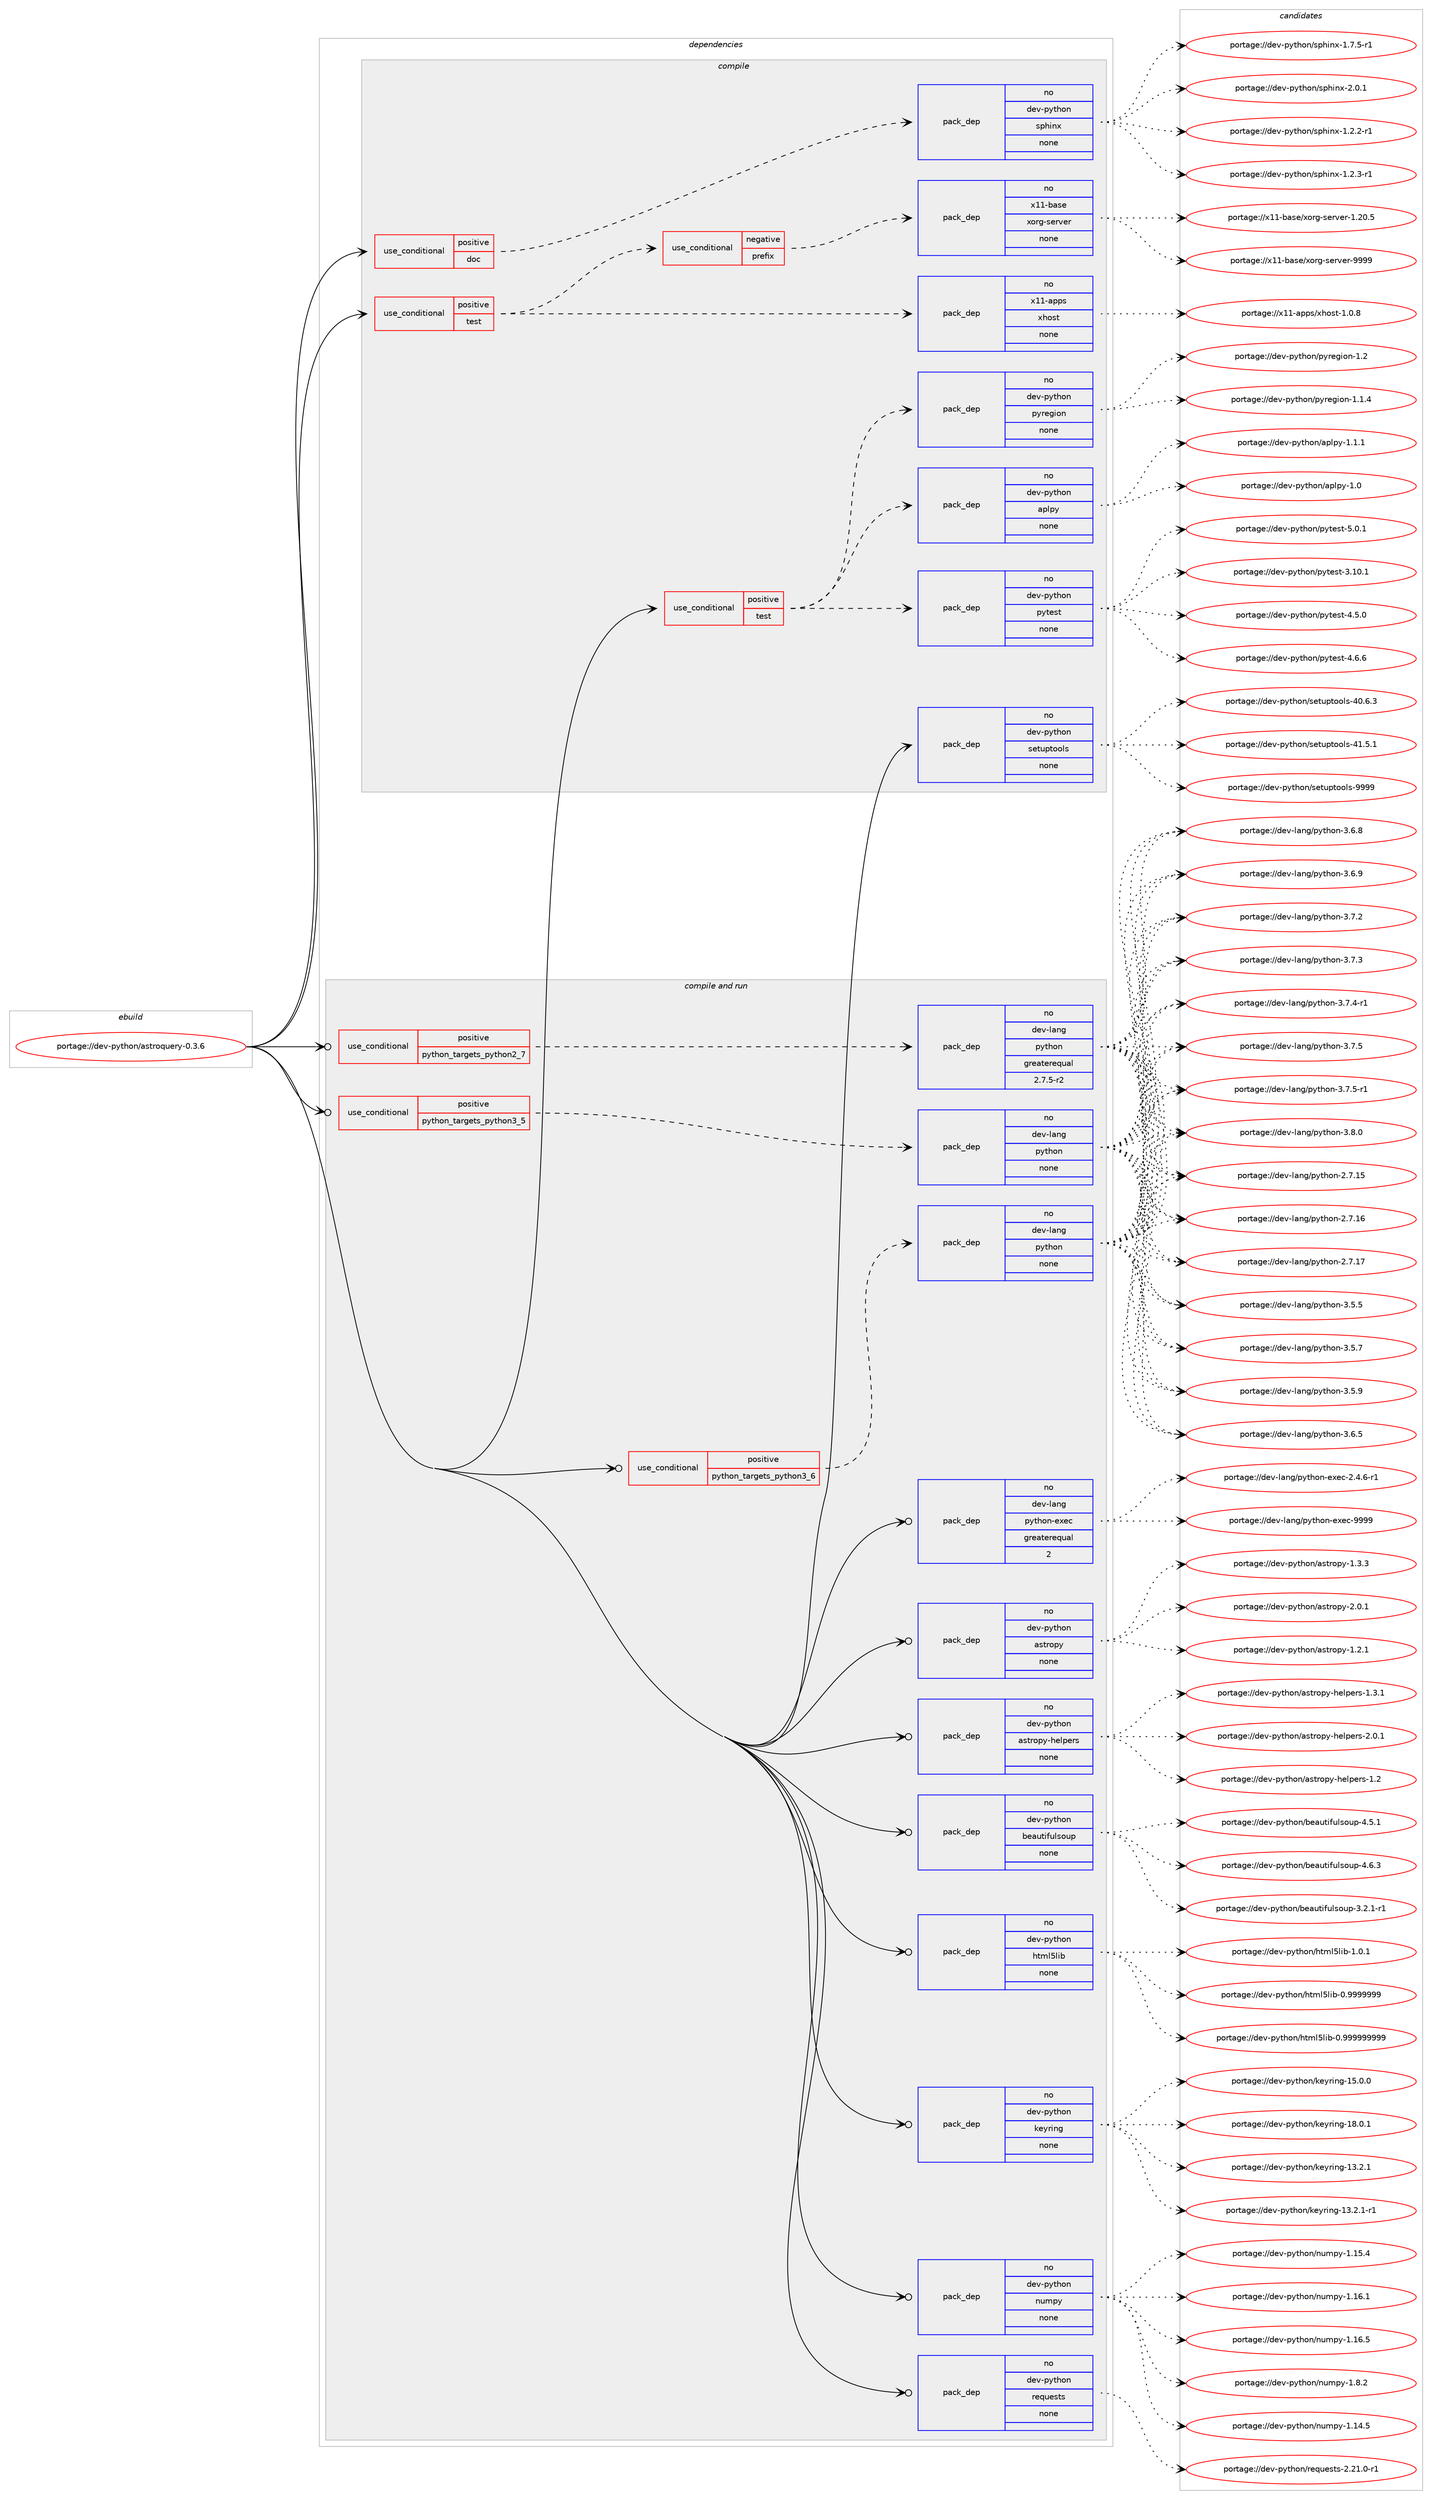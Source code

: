 digraph prolog {

# *************
# Graph options
# *************

newrank=true;
concentrate=true;
compound=true;
graph [rankdir=LR,fontname=Helvetica,fontsize=10,ranksep=1.5];#, ranksep=2.5, nodesep=0.2];
edge  [arrowhead=vee];
node  [fontname=Helvetica,fontsize=10];

# **********
# The ebuild
# **********

subgraph cluster_leftcol {
color=gray;
rank=same;
label=<<i>ebuild</i>>;
id [label="portage://dev-python/astroquery-0.3.6", color=red, width=4, href="../dev-python/astroquery-0.3.6.svg"];
}

# ****************
# The dependencies
# ****************

subgraph cluster_midcol {
color=gray;
label=<<i>dependencies</i>>;
subgraph cluster_compile {
fillcolor="#eeeeee";
style=filled;
label=<<i>compile</i>>;
subgraph cond25705 {
dependency130124 [label=<<TABLE BORDER="0" CELLBORDER="1" CELLSPACING="0" CELLPADDING="4"><TR><TD ROWSPAN="3" CELLPADDING="10">use_conditional</TD></TR><TR><TD>positive</TD></TR><TR><TD>doc</TD></TR></TABLE>>, shape=none, color=red];
subgraph pack101116 {
dependency130125 [label=<<TABLE BORDER="0" CELLBORDER="1" CELLSPACING="0" CELLPADDING="4" WIDTH="220"><TR><TD ROWSPAN="6" CELLPADDING="30">pack_dep</TD></TR><TR><TD WIDTH="110">no</TD></TR><TR><TD>dev-python</TD></TR><TR><TD>sphinx</TD></TR><TR><TD>none</TD></TR><TR><TD></TD></TR></TABLE>>, shape=none, color=blue];
}
dependency130124:e -> dependency130125:w [weight=20,style="dashed",arrowhead="vee"];
}
id:e -> dependency130124:w [weight=20,style="solid",arrowhead="vee"];
subgraph cond25706 {
dependency130126 [label=<<TABLE BORDER="0" CELLBORDER="1" CELLSPACING="0" CELLPADDING="4"><TR><TD ROWSPAN="3" CELLPADDING="10">use_conditional</TD></TR><TR><TD>positive</TD></TR><TR><TD>test</TD></TR></TABLE>>, shape=none, color=red];
subgraph cond25707 {
dependency130127 [label=<<TABLE BORDER="0" CELLBORDER="1" CELLSPACING="0" CELLPADDING="4"><TR><TD ROWSPAN="3" CELLPADDING="10">use_conditional</TD></TR><TR><TD>negative</TD></TR><TR><TD>prefix</TD></TR></TABLE>>, shape=none, color=red];
subgraph pack101117 {
dependency130128 [label=<<TABLE BORDER="0" CELLBORDER="1" CELLSPACING="0" CELLPADDING="4" WIDTH="220"><TR><TD ROWSPAN="6" CELLPADDING="30">pack_dep</TD></TR><TR><TD WIDTH="110">no</TD></TR><TR><TD>x11-base</TD></TR><TR><TD>xorg-server</TD></TR><TR><TD>none</TD></TR><TR><TD></TD></TR></TABLE>>, shape=none, color=blue];
}
dependency130127:e -> dependency130128:w [weight=20,style="dashed",arrowhead="vee"];
}
dependency130126:e -> dependency130127:w [weight=20,style="dashed",arrowhead="vee"];
subgraph pack101118 {
dependency130129 [label=<<TABLE BORDER="0" CELLBORDER="1" CELLSPACING="0" CELLPADDING="4" WIDTH="220"><TR><TD ROWSPAN="6" CELLPADDING="30">pack_dep</TD></TR><TR><TD WIDTH="110">no</TD></TR><TR><TD>x11-apps</TD></TR><TR><TD>xhost</TD></TR><TR><TD>none</TD></TR><TR><TD></TD></TR></TABLE>>, shape=none, color=blue];
}
dependency130126:e -> dependency130129:w [weight=20,style="dashed",arrowhead="vee"];
}
id:e -> dependency130126:w [weight=20,style="solid",arrowhead="vee"];
subgraph cond25708 {
dependency130130 [label=<<TABLE BORDER="0" CELLBORDER="1" CELLSPACING="0" CELLPADDING="4"><TR><TD ROWSPAN="3" CELLPADDING="10">use_conditional</TD></TR><TR><TD>positive</TD></TR><TR><TD>test</TD></TR></TABLE>>, shape=none, color=red];
subgraph pack101119 {
dependency130131 [label=<<TABLE BORDER="0" CELLBORDER="1" CELLSPACING="0" CELLPADDING="4" WIDTH="220"><TR><TD ROWSPAN="6" CELLPADDING="30">pack_dep</TD></TR><TR><TD WIDTH="110">no</TD></TR><TR><TD>dev-python</TD></TR><TR><TD>aplpy</TD></TR><TR><TD>none</TD></TR><TR><TD></TD></TR></TABLE>>, shape=none, color=blue];
}
dependency130130:e -> dependency130131:w [weight=20,style="dashed",arrowhead="vee"];
subgraph pack101120 {
dependency130132 [label=<<TABLE BORDER="0" CELLBORDER="1" CELLSPACING="0" CELLPADDING="4" WIDTH="220"><TR><TD ROWSPAN="6" CELLPADDING="30">pack_dep</TD></TR><TR><TD WIDTH="110">no</TD></TR><TR><TD>dev-python</TD></TR><TR><TD>pyregion</TD></TR><TR><TD>none</TD></TR><TR><TD></TD></TR></TABLE>>, shape=none, color=blue];
}
dependency130130:e -> dependency130132:w [weight=20,style="dashed",arrowhead="vee"];
subgraph pack101121 {
dependency130133 [label=<<TABLE BORDER="0" CELLBORDER="1" CELLSPACING="0" CELLPADDING="4" WIDTH="220"><TR><TD ROWSPAN="6" CELLPADDING="30">pack_dep</TD></TR><TR><TD WIDTH="110">no</TD></TR><TR><TD>dev-python</TD></TR><TR><TD>pytest</TD></TR><TR><TD>none</TD></TR><TR><TD></TD></TR></TABLE>>, shape=none, color=blue];
}
dependency130130:e -> dependency130133:w [weight=20,style="dashed",arrowhead="vee"];
}
id:e -> dependency130130:w [weight=20,style="solid",arrowhead="vee"];
subgraph pack101122 {
dependency130134 [label=<<TABLE BORDER="0" CELLBORDER="1" CELLSPACING="0" CELLPADDING="4" WIDTH="220"><TR><TD ROWSPAN="6" CELLPADDING="30">pack_dep</TD></TR><TR><TD WIDTH="110">no</TD></TR><TR><TD>dev-python</TD></TR><TR><TD>setuptools</TD></TR><TR><TD>none</TD></TR><TR><TD></TD></TR></TABLE>>, shape=none, color=blue];
}
id:e -> dependency130134:w [weight=20,style="solid",arrowhead="vee"];
}
subgraph cluster_compileandrun {
fillcolor="#eeeeee";
style=filled;
label=<<i>compile and run</i>>;
subgraph cond25709 {
dependency130135 [label=<<TABLE BORDER="0" CELLBORDER="1" CELLSPACING="0" CELLPADDING="4"><TR><TD ROWSPAN="3" CELLPADDING="10">use_conditional</TD></TR><TR><TD>positive</TD></TR><TR><TD>python_targets_python2_7</TD></TR></TABLE>>, shape=none, color=red];
subgraph pack101123 {
dependency130136 [label=<<TABLE BORDER="0" CELLBORDER="1" CELLSPACING="0" CELLPADDING="4" WIDTH="220"><TR><TD ROWSPAN="6" CELLPADDING="30">pack_dep</TD></TR><TR><TD WIDTH="110">no</TD></TR><TR><TD>dev-lang</TD></TR><TR><TD>python</TD></TR><TR><TD>greaterequal</TD></TR><TR><TD>2.7.5-r2</TD></TR></TABLE>>, shape=none, color=blue];
}
dependency130135:e -> dependency130136:w [weight=20,style="dashed",arrowhead="vee"];
}
id:e -> dependency130135:w [weight=20,style="solid",arrowhead="odotvee"];
subgraph cond25710 {
dependency130137 [label=<<TABLE BORDER="0" CELLBORDER="1" CELLSPACING="0" CELLPADDING="4"><TR><TD ROWSPAN="3" CELLPADDING="10">use_conditional</TD></TR><TR><TD>positive</TD></TR><TR><TD>python_targets_python3_5</TD></TR></TABLE>>, shape=none, color=red];
subgraph pack101124 {
dependency130138 [label=<<TABLE BORDER="0" CELLBORDER="1" CELLSPACING="0" CELLPADDING="4" WIDTH="220"><TR><TD ROWSPAN="6" CELLPADDING="30">pack_dep</TD></TR><TR><TD WIDTH="110">no</TD></TR><TR><TD>dev-lang</TD></TR><TR><TD>python</TD></TR><TR><TD>none</TD></TR><TR><TD></TD></TR></TABLE>>, shape=none, color=blue];
}
dependency130137:e -> dependency130138:w [weight=20,style="dashed",arrowhead="vee"];
}
id:e -> dependency130137:w [weight=20,style="solid",arrowhead="odotvee"];
subgraph cond25711 {
dependency130139 [label=<<TABLE BORDER="0" CELLBORDER="1" CELLSPACING="0" CELLPADDING="4"><TR><TD ROWSPAN="3" CELLPADDING="10">use_conditional</TD></TR><TR><TD>positive</TD></TR><TR><TD>python_targets_python3_6</TD></TR></TABLE>>, shape=none, color=red];
subgraph pack101125 {
dependency130140 [label=<<TABLE BORDER="0" CELLBORDER="1" CELLSPACING="0" CELLPADDING="4" WIDTH="220"><TR><TD ROWSPAN="6" CELLPADDING="30">pack_dep</TD></TR><TR><TD WIDTH="110">no</TD></TR><TR><TD>dev-lang</TD></TR><TR><TD>python</TD></TR><TR><TD>none</TD></TR><TR><TD></TD></TR></TABLE>>, shape=none, color=blue];
}
dependency130139:e -> dependency130140:w [weight=20,style="dashed",arrowhead="vee"];
}
id:e -> dependency130139:w [weight=20,style="solid",arrowhead="odotvee"];
subgraph pack101126 {
dependency130141 [label=<<TABLE BORDER="0" CELLBORDER="1" CELLSPACING="0" CELLPADDING="4" WIDTH="220"><TR><TD ROWSPAN="6" CELLPADDING="30">pack_dep</TD></TR><TR><TD WIDTH="110">no</TD></TR><TR><TD>dev-lang</TD></TR><TR><TD>python-exec</TD></TR><TR><TD>greaterequal</TD></TR><TR><TD>2</TD></TR></TABLE>>, shape=none, color=blue];
}
id:e -> dependency130141:w [weight=20,style="solid",arrowhead="odotvee"];
subgraph pack101127 {
dependency130142 [label=<<TABLE BORDER="0" CELLBORDER="1" CELLSPACING="0" CELLPADDING="4" WIDTH="220"><TR><TD ROWSPAN="6" CELLPADDING="30">pack_dep</TD></TR><TR><TD WIDTH="110">no</TD></TR><TR><TD>dev-python</TD></TR><TR><TD>astropy</TD></TR><TR><TD>none</TD></TR><TR><TD></TD></TR></TABLE>>, shape=none, color=blue];
}
id:e -> dependency130142:w [weight=20,style="solid",arrowhead="odotvee"];
subgraph pack101128 {
dependency130143 [label=<<TABLE BORDER="0" CELLBORDER="1" CELLSPACING="0" CELLPADDING="4" WIDTH="220"><TR><TD ROWSPAN="6" CELLPADDING="30">pack_dep</TD></TR><TR><TD WIDTH="110">no</TD></TR><TR><TD>dev-python</TD></TR><TR><TD>astropy-helpers</TD></TR><TR><TD>none</TD></TR><TR><TD></TD></TR></TABLE>>, shape=none, color=blue];
}
id:e -> dependency130143:w [weight=20,style="solid",arrowhead="odotvee"];
subgraph pack101129 {
dependency130144 [label=<<TABLE BORDER="0" CELLBORDER="1" CELLSPACING="0" CELLPADDING="4" WIDTH="220"><TR><TD ROWSPAN="6" CELLPADDING="30">pack_dep</TD></TR><TR><TD WIDTH="110">no</TD></TR><TR><TD>dev-python</TD></TR><TR><TD>beautifulsoup</TD></TR><TR><TD>none</TD></TR><TR><TD></TD></TR></TABLE>>, shape=none, color=blue];
}
id:e -> dependency130144:w [weight=20,style="solid",arrowhead="odotvee"];
subgraph pack101130 {
dependency130145 [label=<<TABLE BORDER="0" CELLBORDER="1" CELLSPACING="0" CELLPADDING="4" WIDTH="220"><TR><TD ROWSPAN="6" CELLPADDING="30">pack_dep</TD></TR><TR><TD WIDTH="110">no</TD></TR><TR><TD>dev-python</TD></TR><TR><TD>html5lib</TD></TR><TR><TD>none</TD></TR><TR><TD></TD></TR></TABLE>>, shape=none, color=blue];
}
id:e -> dependency130145:w [weight=20,style="solid",arrowhead="odotvee"];
subgraph pack101131 {
dependency130146 [label=<<TABLE BORDER="0" CELLBORDER="1" CELLSPACING="0" CELLPADDING="4" WIDTH="220"><TR><TD ROWSPAN="6" CELLPADDING="30">pack_dep</TD></TR><TR><TD WIDTH="110">no</TD></TR><TR><TD>dev-python</TD></TR><TR><TD>keyring</TD></TR><TR><TD>none</TD></TR><TR><TD></TD></TR></TABLE>>, shape=none, color=blue];
}
id:e -> dependency130146:w [weight=20,style="solid",arrowhead="odotvee"];
subgraph pack101132 {
dependency130147 [label=<<TABLE BORDER="0" CELLBORDER="1" CELLSPACING="0" CELLPADDING="4" WIDTH="220"><TR><TD ROWSPAN="6" CELLPADDING="30">pack_dep</TD></TR><TR><TD WIDTH="110">no</TD></TR><TR><TD>dev-python</TD></TR><TR><TD>numpy</TD></TR><TR><TD>none</TD></TR><TR><TD></TD></TR></TABLE>>, shape=none, color=blue];
}
id:e -> dependency130147:w [weight=20,style="solid",arrowhead="odotvee"];
subgraph pack101133 {
dependency130148 [label=<<TABLE BORDER="0" CELLBORDER="1" CELLSPACING="0" CELLPADDING="4" WIDTH="220"><TR><TD ROWSPAN="6" CELLPADDING="30">pack_dep</TD></TR><TR><TD WIDTH="110">no</TD></TR><TR><TD>dev-python</TD></TR><TR><TD>requests</TD></TR><TR><TD>none</TD></TR><TR><TD></TD></TR></TABLE>>, shape=none, color=blue];
}
id:e -> dependency130148:w [weight=20,style="solid",arrowhead="odotvee"];
}
subgraph cluster_run {
fillcolor="#eeeeee";
style=filled;
label=<<i>run</i>>;
}
}

# **************
# The candidates
# **************

subgraph cluster_choices {
rank=same;
color=gray;
label=<<i>candidates</i>>;

subgraph choice101116 {
color=black;
nodesep=1;
choiceportage10010111845112121116104111110471151121041051101204549465046504511449 [label="portage://dev-python/sphinx-1.2.2-r1", color=red, width=4,href="../dev-python/sphinx-1.2.2-r1.svg"];
choiceportage10010111845112121116104111110471151121041051101204549465046514511449 [label="portage://dev-python/sphinx-1.2.3-r1", color=red, width=4,href="../dev-python/sphinx-1.2.3-r1.svg"];
choiceportage10010111845112121116104111110471151121041051101204549465546534511449 [label="portage://dev-python/sphinx-1.7.5-r1", color=red, width=4,href="../dev-python/sphinx-1.7.5-r1.svg"];
choiceportage1001011184511212111610411111047115112104105110120455046484649 [label="portage://dev-python/sphinx-2.0.1", color=red, width=4,href="../dev-python/sphinx-2.0.1.svg"];
dependency130125:e -> choiceportage10010111845112121116104111110471151121041051101204549465046504511449:w [style=dotted,weight="100"];
dependency130125:e -> choiceportage10010111845112121116104111110471151121041051101204549465046514511449:w [style=dotted,weight="100"];
dependency130125:e -> choiceportage10010111845112121116104111110471151121041051101204549465546534511449:w [style=dotted,weight="100"];
dependency130125:e -> choiceportage1001011184511212111610411111047115112104105110120455046484649:w [style=dotted,weight="100"];
}
subgraph choice101117 {
color=black;
nodesep=1;
choiceportage1204949459897115101471201111141034511510111411810111445494650484653 [label="portage://x11-base/xorg-server-1.20.5", color=red, width=4,href="../x11-base/xorg-server-1.20.5.svg"];
choiceportage120494945989711510147120111114103451151011141181011144557575757 [label="portage://x11-base/xorg-server-9999", color=red, width=4,href="../x11-base/xorg-server-9999.svg"];
dependency130128:e -> choiceportage1204949459897115101471201111141034511510111411810111445494650484653:w [style=dotted,weight="100"];
dependency130128:e -> choiceportage120494945989711510147120111114103451151011141181011144557575757:w [style=dotted,weight="100"];
}
subgraph choice101118 {
color=black;
nodesep=1;
choiceportage1204949459711211211547120104111115116454946484656 [label="portage://x11-apps/xhost-1.0.8", color=red, width=4,href="../x11-apps/xhost-1.0.8.svg"];
dependency130129:e -> choiceportage1204949459711211211547120104111115116454946484656:w [style=dotted,weight="100"];
}
subgraph choice101119 {
color=black;
nodesep=1;
choiceportage10010111845112121116104111110479711210811212145494648 [label="portage://dev-python/aplpy-1.0", color=red, width=4,href="../dev-python/aplpy-1.0.svg"];
choiceportage100101118451121211161041111104797112108112121454946494649 [label="portage://dev-python/aplpy-1.1.1", color=red, width=4,href="../dev-python/aplpy-1.1.1.svg"];
dependency130131:e -> choiceportage10010111845112121116104111110479711210811212145494648:w [style=dotted,weight="100"];
dependency130131:e -> choiceportage100101118451121211161041111104797112108112121454946494649:w [style=dotted,weight="100"];
}
subgraph choice101120 {
color=black;
nodesep=1;
choiceportage1001011184511212111610411111047112121114101103105111110454946494652 [label="portage://dev-python/pyregion-1.1.4", color=red, width=4,href="../dev-python/pyregion-1.1.4.svg"];
choiceportage100101118451121211161041111104711212111410110310511111045494650 [label="portage://dev-python/pyregion-1.2", color=red, width=4,href="../dev-python/pyregion-1.2.svg"];
dependency130132:e -> choiceportage1001011184511212111610411111047112121114101103105111110454946494652:w [style=dotted,weight="100"];
dependency130132:e -> choiceportage100101118451121211161041111104711212111410110310511111045494650:w [style=dotted,weight="100"];
}
subgraph choice101121 {
color=black;
nodesep=1;
choiceportage100101118451121211161041111104711212111610111511645514649484649 [label="portage://dev-python/pytest-3.10.1", color=red, width=4,href="../dev-python/pytest-3.10.1.svg"];
choiceportage1001011184511212111610411111047112121116101115116455246534648 [label="portage://dev-python/pytest-4.5.0", color=red, width=4,href="../dev-python/pytest-4.5.0.svg"];
choiceportage1001011184511212111610411111047112121116101115116455246544654 [label="portage://dev-python/pytest-4.6.6", color=red, width=4,href="../dev-python/pytest-4.6.6.svg"];
choiceportage1001011184511212111610411111047112121116101115116455346484649 [label="portage://dev-python/pytest-5.0.1", color=red, width=4,href="../dev-python/pytest-5.0.1.svg"];
dependency130133:e -> choiceportage100101118451121211161041111104711212111610111511645514649484649:w [style=dotted,weight="100"];
dependency130133:e -> choiceportage1001011184511212111610411111047112121116101115116455246534648:w [style=dotted,weight="100"];
dependency130133:e -> choiceportage1001011184511212111610411111047112121116101115116455246544654:w [style=dotted,weight="100"];
dependency130133:e -> choiceportage1001011184511212111610411111047112121116101115116455346484649:w [style=dotted,weight="100"];
}
subgraph choice101122 {
color=black;
nodesep=1;
choiceportage100101118451121211161041111104711510111611711211611111110811545524846544651 [label="portage://dev-python/setuptools-40.6.3", color=red, width=4,href="../dev-python/setuptools-40.6.3.svg"];
choiceportage100101118451121211161041111104711510111611711211611111110811545524946534649 [label="portage://dev-python/setuptools-41.5.1", color=red, width=4,href="../dev-python/setuptools-41.5.1.svg"];
choiceportage10010111845112121116104111110471151011161171121161111111081154557575757 [label="portage://dev-python/setuptools-9999", color=red, width=4,href="../dev-python/setuptools-9999.svg"];
dependency130134:e -> choiceportage100101118451121211161041111104711510111611711211611111110811545524846544651:w [style=dotted,weight="100"];
dependency130134:e -> choiceportage100101118451121211161041111104711510111611711211611111110811545524946534649:w [style=dotted,weight="100"];
dependency130134:e -> choiceportage10010111845112121116104111110471151011161171121161111111081154557575757:w [style=dotted,weight="100"];
}
subgraph choice101123 {
color=black;
nodesep=1;
choiceportage10010111845108971101034711212111610411111045504655464953 [label="portage://dev-lang/python-2.7.15", color=red, width=4,href="../dev-lang/python-2.7.15.svg"];
choiceportage10010111845108971101034711212111610411111045504655464954 [label="portage://dev-lang/python-2.7.16", color=red, width=4,href="../dev-lang/python-2.7.16.svg"];
choiceportage10010111845108971101034711212111610411111045504655464955 [label="portage://dev-lang/python-2.7.17", color=red, width=4,href="../dev-lang/python-2.7.17.svg"];
choiceportage100101118451089711010347112121116104111110455146534653 [label="portage://dev-lang/python-3.5.5", color=red, width=4,href="../dev-lang/python-3.5.5.svg"];
choiceportage100101118451089711010347112121116104111110455146534655 [label="portage://dev-lang/python-3.5.7", color=red, width=4,href="../dev-lang/python-3.5.7.svg"];
choiceportage100101118451089711010347112121116104111110455146534657 [label="portage://dev-lang/python-3.5.9", color=red, width=4,href="../dev-lang/python-3.5.9.svg"];
choiceportage100101118451089711010347112121116104111110455146544653 [label="portage://dev-lang/python-3.6.5", color=red, width=4,href="../dev-lang/python-3.6.5.svg"];
choiceportage100101118451089711010347112121116104111110455146544656 [label="portage://dev-lang/python-3.6.8", color=red, width=4,href="../dev-lang/python-3.6.8.svg"];
choiceportage100101118451089711010347112121116104111110455146544657 [label="portage://dev-lang/python-3.6.9", color=red, width=4,href="../dev-lang/python-3.6.9.svg"];
choiceportage100101118451089711010347112121116104111110455146554650 [label="portage://dev-lang/python-3.7.2", color=red, width=4,href="../dev-lang/python-3.7.2.svg"];
choiceportage100101118451089711010347112121116104111110455146554651 [label="portage://dev-lang/python-3.7.3", color=red, width=4,href="../dev-lang/python-3.7.3.svg"];
choiceportage1001011184510897110103471121211161041111104551465546524511449 [label="portage://dev-lang/python-3.7.4-r1", color=red, width=4,href="../dev-lang/python-3.7.4-r1.svg"];
choiceportage100101118451089711010347112121116104111110455146554653 [label="portage://dev-lang/python-3.7.5", color=red, width=4,href="../dev-lang/python-3.7.5.svg"];
choiceportage1001011184510897110103471121211161041111104551465546534511449 [label="portage://dev-lang/python-3.7.5-r1", color=red, width=4,href="../dev-lang/python-3.7.5-r1.svg"];
choiceportage100101118451089711010347112121116104111110455146564648 [label="portage://dev-lang/python-3.8.0", color=red, width=4,href="../dev-lang/python-3.8.0.svg"];
dependency130136:e -> choiceportage10010111845108971101034711212111610411111045504655464953:w [style=dotted,weight="100"];
dependency130136:e -> choiceportage10010111845108971101034711212111610411111045504655464954:w [style=dotted,weight="100"];
dependency130136:e -> choiceportage10010111845108971101034711212111610411111045504655464955:w [style=dotted,weight="100"];
dependency130136:e -> choiceportage100101118451089711010347112121116104111110455146534653:w [style=dotted,weight="100"];
dependency130136:e -> choiceportage100101118451089711010347112121116104111110455146534655:w [style=dotted,weight="100"];
dependency130136:e -> choiceportage100101118451089711010347112121116104111110455146534657:w [style=dotted,weight="100"];
dependency130136:e -> choiceportage100101118451089711010347112121116104111110455146544653:w [style=dotted,weight="100"];
dependency130136:e -> choiceportage100101118451089711010347112121116104111110455146544656:w [style=dotted,weight="100"];
dependency130136:e -> choiceportage100101118451089711010347112121116104111110455146544657:w [style=dotted,weight="100"];
dependency130136:e -> choiceportage100101118451089711010347112121116104111110455146554650:w [style=dotted,weight="100"];
dependency130136:e -> choiceportage100101118451089711010347112121116104111110455146554651:w [style=dotted,weight="100"];
dependency130136:e -> choiceportage1001011184510897110103471121211161041111104551465546524511449:w [style=dotted,weight="100"];
dependency130136:e -> choiceportage100101118451089711010347112121116104111110455146554653:w [style=dotted,weight="100"];
dependency130136:e -> choiceportage1001011184510897110103471121211161041111104551465546534511449:w [style=dotted,weight="100"];
dependency130136:e -> choiceportage100101118451089711010347112121116104111110455146564648:w [style=dotted,weight="100"];
}
subgraph choice101124 {
color=black;
nodesep=1;
choiceportage10010111845108971101034711212111610411111045504655464953 [label="portage://dev-lang/python-2.7.15", color=red, width=4,href="../dev-lang/python-2.7.15.svg"];
choiceportage10010111845108971101034711212111610411111045504655464954 [label="portage://dev-lang/python-2.7.16", color=red, width=4,href="../dev-lang/python-2.7.16.svg"];
choiceportage10010111845108971101034711212111610411111045504655464955 [label="portage://dev-lang/python-2.7.17", color=red, width=4,href="../dev-lang/python-2.7.17.svg"];
choiceportage100101118451089711010347112121116104111110455146534653 [label="portage://dev-lang/python-3.5.5", color=red, width=4,href="../dev-lang/python-3.5.5.svg"];
choiceportage100101118451089711010347112121116104111110455146534655 [label="portage://dev-lang/python-3.5.7", color=red, width=4,href="../dev-lang/python-3.5.7.svg"];
choiceportage100101118451089711010347112121116104111110455146534657 [label="portage://dev-lang/python-3.5.9", color=red, width=4,href="../dev-lang/python-3.5.9.svg"];
choiceportage100101118451089711010347112121116104111110455146544653 [label="portage://dev-lang/python-3.6.5", color=red, width=4,href="../dev-lang/python-3.6.5.svg"];
choiceportage100101118451089711010347112121116104111110455146544656 [label="portage://dev-lang/python-3.6.8", color=red, width=4,href="../dev-lang/python-3.6.8.svg"];
choiceportage100101118451089711010347112121116104111110455146544657 [label="portage://dev-lang/python-3.6.9", color=red, width=4,href="../dev-lang/python-3.6.9.svg"];
choiceportage100101118451089711010347112121116104111110455146554650 [label="portage://dev-lang/python-3.7.2", color=red, width=4,href="../dev-lang/python-3.7.2.svg"];
choiceportage100101118451089711010347112121116104111110455146554651 [label="portage://dev-lang/python-3.7.3", color=red, width=4,href="../dev-lang/python-3.7.3.svg"];
choiceportage1001011184510897110103471121211161041111104551465546524511449 [label="portage://dev-lang/python-3.7.4-r1", color=red, width=4,href="../dev-lang/python-3.7.4-r1.svg"];
choiceportage100101118451089711010347112121116104111110455146554653 [label="portage://dev-lang/python-3.7.5", color=red, width=4,href="../dev-lang/python-3.7.5.svg"];
choiceportage1001011184510897110103471121211161041111104551465546534511449 [label="portage://dev-lang/python-3.7.5-r1", color=red, width=4,href="../dev-lang/python-3.7.5-r1.svg"];
choiceportage100101118451089711010347112121116104111110455146564648 [label="portage://dev-lang/python-3.8.0", color=red, width=4,href="../dev-lang/python-3.8.0.svg"];
dependency130138:e -> choiceportage10010111845108971101034711212111610411111045504655464953:w [style=dotted,weight="100"];
dependency130138:e -> choiceportage10010111845108971101034711212111610411111045504655464954:w [style=dotted,weight="100"];
dependency130138:e -> choiceportage10010111845108971101034711212111610411111045504655464955:w [style=dotted,weight="100"];
dependency130138:e -> choiceportage100101118451089711010347112121116104111110455146534653:w [style=dotted,weight="100"];
dependency130138:e -> choiceportage100101118451089711010347112121116104111110455146534655:w [style=dotted,weight="100"];
dependency130138:e -> choiceportage100101118451089711010347112121116104111110455146534657:w [style=dotted,weight="100"];
dependency130138:e -> choiceportage100101118451089711010347112121116104111110455146544653:w [style=dotted,weight="100"];
dependency130138:e -> choiceportage100101118451089711010347112121116104111110455146544656:w [style=dotted,weight="100"];
dependency130138:e -> choiceportage100101118451089711010347112121116104111110455146544657:w [style=dotted,weight="100"];
dependency130138:e -> choiceportage100101118451089711010347112121116104111110455146554650:w [style=dotted,weight="100"];
dependency130138:e -> choiceportage100101118451089711010347112121116104111110455146554651:w [style=dotted,weight="100"];
dependency130138:e -> choiceportage1001011184510897110103471121211161041111104551465546524511449:w [style=dotted,weight="100"];
dependency130138:e -> choiceportage100101118451089711010347112121116104111110455146554653:w [style=dotted,weight="100"];
dependency130138:e -> choiceportage1001011184510897110103471121211161041111104551465546534511449:w [style=dotted,weight="100"];
dependency130138:e -> choiceportage100101118451089711010347112121116104111110455146564648:w [style=dotted,weight="100"];
}
subgraph choice101125 {
color=black;
nodesep=1;
choiceportage10010111845108971101034711212111610411111045504655464953 [label="portage://dev-lang/python-2.7.15", color=red, width=4,href="../dev-lang/python-2.7.15.svg"];
choiceportage10010111845108971101034711212111610411111045504655464954 [label="portage://dev-lang/python-2.7.16", color=red, width=4,href="../dev-lang/python-2.7.16.svg"];
choiceportage10010111845108971101034711212111610411111045504655464955 [label="portage://dev-lang/python-2.7.17", color=red, width=4,href="../dev-lang/python-2.7.17.svg"];
choiceportage100101118451089711010347112121116104111110455146534653 [label="portage://dev-lang/python-3.5.5", color=red, width=4,href="../dev-lang/python-3.5.5.svg"];
choiceportage100101118451089711010347112121116104111110455146534655 [label="portage://dev-lang/python-3.5.7", color=red, width=4,href="../dev-lang/python-3.5.7.svg"];
choiceportage100101118451089711010347112121116104111110455146534657 [label="portage://dev-lang/python-3.5.9", color=red, width=4,href="../dev-lang/python-3.5.9.svg"];
choiceportage100101118451089711010347112121116104111110455146544653 [label="portage://dev-lang/python-3.6.5", color=red, width=4,href="../dev-lang/python-3.6.5.svg"];
choiceportage100101118451089711010347112121116104111110455146544656 [label="portage://dev-lang/python-3.6.8", color=red, width=4,href="../dev-lang/python-3.6.8.svg"];
choiceportage100101118451089711010347112121116104111110455146544657 [label="portage://dev-lang/python-3.6.9", color=red, width=4,href="../dev-lang/python-3.6.9.svg"];
choiceportage100101118451089711010347112121116104111110455146554650 [label="portage://dev-lang/python-3.7.2", color=red, width=4,href="../dev-lang/python-3.7.2.svg"];
choiceportage100101118451089711010347112121116104111110455146554651 [label="portage://dev-lang/python-3.7.3", color=red, width=4,href="../dev-lang/python-3.7.3.svg"];
choiceportage1001011184510897110103471121211161041111104551465546524511449 [label="portage://dev-lang/python-3.7.4-r1", color=red, width=4,href="../dev-lang/python-3.7.4-r1.svg"];
choiceportage100101118451089711010347112121116104111110455146554653 [label="portage://dev-lang/python-3.7.5", color=red, width=4,href="../dev-lang/python-3.7.5.svg"];
choiceportage1001011184510897110103471121211161041111104551465546534511449 [label="portage://dev-lang/python-3.7.5-r1", color=red, width=4,href="../dev-lang/python-3.7.5-r1.svg"];
choiceportage100101118451089711010347112121116104111110455146564648 [label="portage://dev-lang/python-3.8.0", color=red, width=4,href="../dev-lang/python-3.8.0.svg"];
dependency130140:e -> choiceportage10010111845108971101034711212111610411111045504655464953:w [style=dotted,weight="100"];
dependency130140:e -> choiceportage10010111845108971101034711212111610411111045504655464954:w [style=dotted,weight="100"];
dependency130140:e -> choiceportage10010111845108971101034711212111610411111045504655464955:w [style=dotted,weight="100"];
dependency130140:e -> choiceportage100101118451089711010347112121116104111110455146534653:w [style=dotted,weight="100"];
dependency130140:e -> choiceportage100101118451089711010347112121116104111110455146534655:w [style=dotted,weight="100"];
dependency130140:e -> choiceportage100101118451089711010347112121116104111110455146534657:w [style=dotted,weight="100"];
dependency130140:e -> choiceportage100101118451089711010347112121116104111110455146544653:w [style=dotted,weight="100"];
dependency130140:e -> choiceportage100101118451089711010347112121116104111110455146544656:w [style=dotted,weight="100"];
dependency130140:e -> choiceportage100101118451089711010347112121116104111110455146544657:w [style=dotted,weight="100"];
dependency130140:e -> choiceportage100101118451089711010347112121116104111110455146554650:w [style=dotted,weight="100"];
dependency130140:e -> choiceportage100101118451089711010347112121116104111110455146554651:w [style=dotted,weight="100"];
dependency130140:e -> choiceportage1001011184510897110103471121211161041111104551465546524511449:w [style=dotted,weight="100"];
dependency130140:e -> choiceportage100101118451089711010347112121116104111110455146554653:w [style=dotted,weight="100"];
dependency130140:e -> choiceportage1001011184510897110103471121211161041111104551465546534511449:w [style=dotted,weight="100"];
dependency130140:e -> choiceportage100101118451089711010347112121116104111110455146564648:w [style=dotted,weight="100"];
}
subgraph choice101126 {
color=black;
nodesep=1;
choiceportage10010111845108971101034711212111610411111045101120101994550465246544511449 [label="portage://dev-lang/python-exec-2.4.6-r1", color=red, width=4,href="../dev-lang/python-exec-2.4.6-r1.svg"];
choiceportage10010111845108971101034711212111610411111045101120101994557575757 [label="portage://dev-lang/python-exec-9999", color=red, width=4,href="../dev-lang/python-exec-9999.svg"];
dependency130141:e -> choiceportage10010111845108971101034711212111610411111045101120101994550465246544511449:w [style=dotted,weight="100"];
dependency130141:e -> choiceportage10010111845108971101034711212111610411111045101120101994557575757:w [style=dotted,weight="100"];
}
subgraph choice101127 {
color=black;
nodesep=1;
choiceportage100101118451121211161041111104797115116114111112121454946504649 [label="portage://dev-python/astropy-1.2.1", color=red, width=4,href="../dev-python/astropy-1.2.1.svg"];
choiceportage100101118451121211161041111104797115116114111112121454946514651 [label="portage://dev-python/astropy-1.3.3", color=red, width=4,href="../dev-python/astropy-1.3.3.svg"];
choiceportage100101118451121211161041111104797115116114111112121455046484649 [label="portage://dev-python/astropy-2.0.1", color=red, width=4,href="../dev-python/astropy-2.0.1.svg"];
dependency130142:e -> choiceportage100101118451121211161041111104797115116114111112121454946504649:w [style=dotted,weight="100"];
dependency130142:e -> choiceportage100101118451121211161041111104797115116114111112121454946514651:w [style=dotted,weight="100"];
dependency130142:e -> choiceportage100101118451121211161041111104797115116114111112121455046484649:w [style=dotted,weight="100"];
}
subgraph choice101128 {
color=black;
nodesep=1;
choiceportage1001011184511212111610411111047971151161141111121214510410110811210111411545494650 [label="portage://dev-python/astropy-helpers-1.2", color=red, width=4,href="../dev-python/astropy-helpers-1.2.svg"];
choiceportage10010111845112121116104111110479711511611411111212145104101108112101114115454946514649 [label="portage://dev-python/astropy-helpers-1.3.1", color=red, width=4,href="../dev-python/astropy-helpers-1.3.1.svg"];
choiceportage10010111845112121116104111110479711511611411111212145104101108112101114115455046484649 [label="portage://dev-python/astropy-helpers-2.0.1", color=red, width=4,href="../dev-python/astropy-helpers-2.0.1.svg"];
dependency130143:e -> choiceportage1001011184511212111610411111047971151161141111121214510410110811210111411545494650:w [style=dotted,weight="100"];
dependency130143:e -> choiceportage10010111845112121116104111110479711511611411111212145104101108112101114115454946514649:w [style=dotted,weight="100"];
dependency130143:e -> choiceportage10010111845112121116104111110479711511611411111212145104101108112101114115455046484649:w [style=dotted,weight="100"];
}
subgraph choice101129 {
color=black;
nodesep=1;
choiceportage100101118451121211161041111104798101971171161051021171081151111171124551465046494511449 [label="portage://dev-python/beautifulsoup-3.2.1-r1", color=red, width=4,href="../dev-python/beautifulsoup-3.2.1-r1.svg"];
choiceportage10010111845112121116104111110479810197117116105102117108115111117112455246534649 [label="portage://dev-python/beautifulsoup-4.5.1", color=red, width=4,href="../dev-python/beautifulsoup-4.5.1.svg"];
choiceportage10010111845112121116104111110479810197117116105102117108115111117112455246544651 [label="portage://dev-python/beautifulsoup-4.6.3", color=red, width=4,href="../dev-python/beautifulsoup-4.6.3.svg"];
dependency130144:e -> choiceportage100101118451121211161041111104798101971171161051021171081151111171124551465046494511449:w [style=dotted,weight="100"];
dependency130144:e -> choiceportage10010111845112121116104111110479810197117116105102117108115111117112455246534649:w [style=dotted,weight="100"];
dependency130144:e -> choiceportage10010111845112121116104111110479810197117116105102117108115111117112455246544651:w [style=dotted,weight="100"];
}
subgraph choice101130 {
color=black;
nodesep=1;
choiceportage1001011184511212111610411111047104116109108531081059845484657575757575757 [label="portage://dev-python/html5lib-0.9999999", color=red, width=4,href="../dev-python/html5lib-0.9999999.svg"];
choiceportage10010111845112121116104111110471041161091085310810598454846575757575757575757 [label="portage://dev-python/html5lib-0.999999999", color=red, width=4,href="../dev-python/html5lib-0.999999999.svg"];
choiceportage10010111845112121116104111110471041161091085310810598454946484649 [label="portage://dev-python/html5lib-1.0.1", color=red, width=4,href="../dev-python/html5lib-1.0.1.svg"];
dependency130145:e -> choiceportage1001011184511212111610411111047104116109108531081059845484657575757575757:w [style=dotted,weight="100"];
dependency130145:e -> choiceportage10010111845112121116104111110471041161091085310810598454846575757575757575757:w [style=dotted,weight="100"];
dependency130145:e -> choiceportage10010111845112121116104111110471041161091085310810598454946484649:w [style=dotted,weight="100"];
}
subgraph choice101131 {
color=black;
nodesep=1;
choiceportage100101118451121211161041111104710710112111410511010345495146504649 [label="portage://dev-python/keyring-13.2.1", color=red, width=4,href="../dev-python/keyring-13.2.1.svg"];
choiceportage1001011184511212111610411111047107101121114105110103454951465046494511449 [label="portage://dev-python/keyring-13.2.1-r1", color=red, width=4,href="../dev-python/keyring-13.2.1-r1.svg"];
choiceportage100101118451121211161041111104710710112111410511010345495346484648 [label="portage://dev-python/keyring-15.0.0", color=red, width=4,href="../dev-python/keyring-15.0.0.svg"];
choiceportage100101118451121211161041111104710710112111410511010345495646484649 [label="portage://dev-python/keyring-18.0.1", color=red, width=4,href="../dev-python/keyring-18.0.1.svg"];
dependency130146:e -> choiceportage100101118451121211161041111104710710112111410511010345495146504649:w [style=dotted,weight="100"];
dependency130146:e -> choiceportage1001011184511212111610411111047107101121114105110103454951465046494511449:w [style=dotted,weight="100"];
dependency130146:e -> choiceportage100101118451121211161041111104710710112111410511010345495346484648:w [style=dotted,weight="100"];
dependency130146:e -> choiceportage100101118451121211161041111104710710112111410511010345495646484649:w [style=dotted,weight="100"];
}
subgraph choice101132 {
color=black;
nodesep=1;
choiceportage100101118451121211161041111104711011710911212145494649524653 [label="portage://dev-python/numpy-1.14.5", color=red, width=4,href="../dev-python/numpy-1.14.5.svg"];
choiceportage100101118451121211161041111104711011710911212145494649534652 [label="portage://dev-python/numpy-1.15.4", color=red, width=4,href="../dev-python/numpy-1.15.4.svg"];
choiceportage100101118451121211161041111104711011710911212145494649544649 [label="portage://dev-python/numpy-1.16.1", color=red, width=4,href="../dev-python/numpy-1.16.1.svg"];
choiceportage100101118451121211161041111104711011710911212145494649544653 [label="portage://dev-python/numpy-1.16.5", color=red, width=4,href="../dev-python/numpy-1.16.5.svg"];
choiceportage1001011184511212111610411111047110117109112121454946564650 [label="portage://dev-python/numpy-1.8.2", color=red, width=4,href="../dev-python/numpy-1.8.2.svg"];
dependency130147:e -> choiceportage100101118451121211161041111104711011710911212145494649524653:w [style=dotted,weight="100"];
dependency130147:e -> choiceportage100101118451121211161041111104711011710911212145494649534652:w [style=dotted,weight="100"];
dependency130147:e -> choiceportage100101118451121211161041111104711011710911212145494649544649:w [style=dotted,weight="100"];
dependency130147:e -> choiceportage100101118451121211161041111104711011710911212145494649544653:w [style=dotted,weight="100"];
dependency130147:e -> choiceportage1001011184511212111610411111047110117109112121454946564650:w [style=dotted,weight="100"];
}
subgraph choice101133 {
color=black;
nodesep=1;
choiceportage1001011184511212111610411111047114101113117101115116115455046504946484511449 [label="portage://dev-python/requests-2.21.0-r1", color=red, width=4,href="../dev-python/requests-2.21.0-r1.svg"];
dependency130148:e -> choiceportage1001011184511212111610411111047114101113117101115116115455046504946484511449:w [style=dotted,weight="100"];
}
}

}
